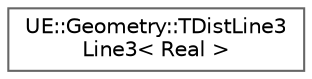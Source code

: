 digraph "Graphical Class Hierarchy"
{
 // INTERACTIVE_SVG=YES
 // LATEX_PDF_SIZE
  bgcolor="transparent";
  edge [fontname=Helvetica,fontsize=10,labelfontname=Helvetica,labelfontsize=10];
  node [fontname=Helvetica,fontsize=10,shape=box,height=0.2,width=0.4];
  rankdir="LR";
  Node0 [id="Node000000",label="UE::Geometry::TDistLine3\lLine3\< Real \>",height=0.2,width=0.4,color="grey40", fillcolor="white", style="filled",URL="$d8/d1d/classUE_1_1Geometry_1_1TDistLine3Line3.html",tooltip="Compute distance between two 3D lines."];
}
